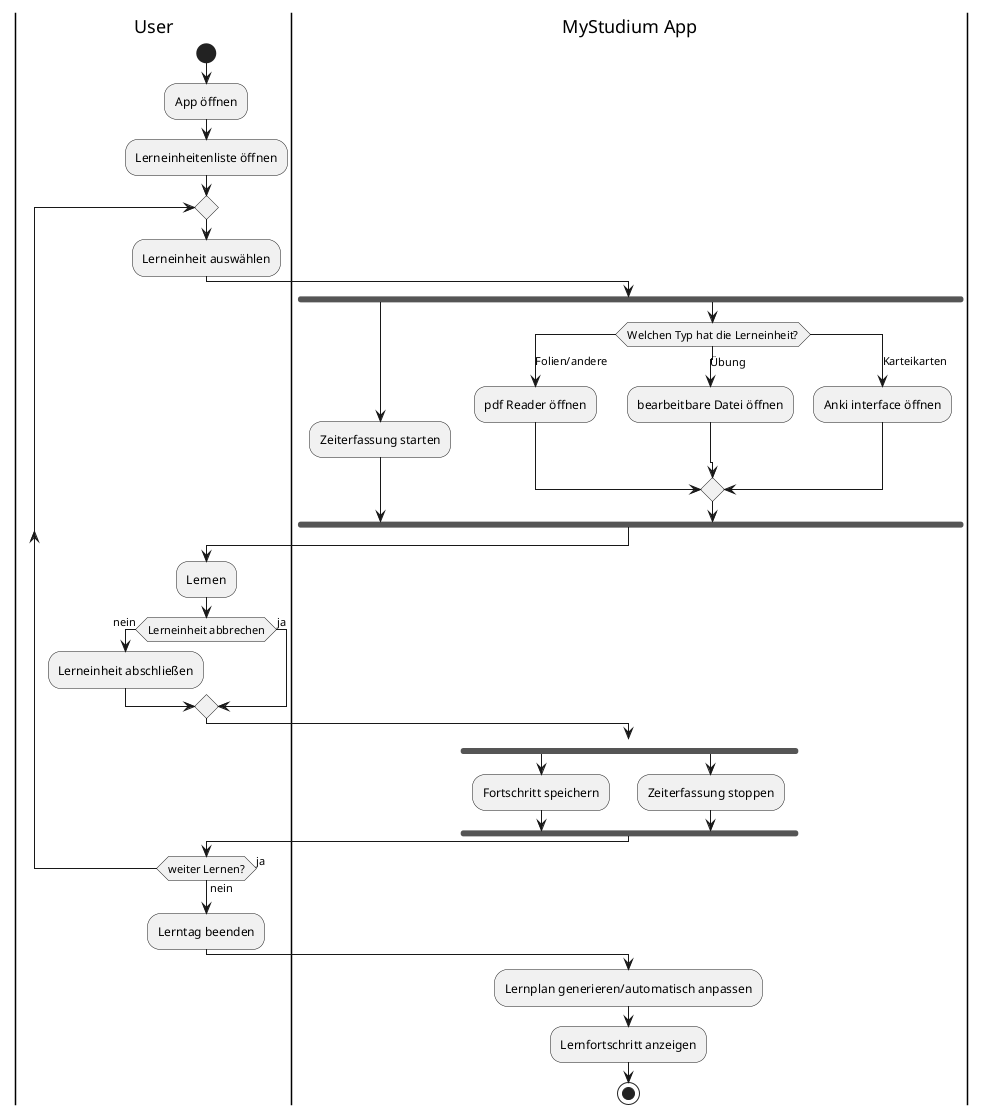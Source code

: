 @startuml Lerneinheit absolvieren

' Only greyscale
skinparam monochrome true
' Disable shadows
skinparam shadowing false

|User|
start
:App öffnen;
:Lerneinheitenliste öffnen;
repeat
:Lerneinheit auswählen;
|MyStudium App|
fork
:Zeiterfassung starten;
fork again
switch (Welchen Typ hat die Lerneinheit?)
case (Folien/andere)
    :pdf Reader öffnen;
case (Übung)
    :bearbeitbare Datei öffnen;
case (Karteikarten)
    :Anki interface öffnen;
endswitch
end fork
|User|
:Lernen;
if(Lerneinheit abbrechen) then(nein)
:Lerneinheit abschließen;
else (ja)
label abbruch
endif

|MyStudium App|
goto abbruch
fork
:Fortschritt speichern;
fork again
:Zeiterfassung stoppen;
end fork
|User|
repeat while (weiter Lernen?) is (ja) not (nein)
|User|
:Lerntag beenden;
|MyStudium App|
:Lernplan generieren/automatisch anpassen;
:Lernfortschritt anzeigen;

stop



@enduml
